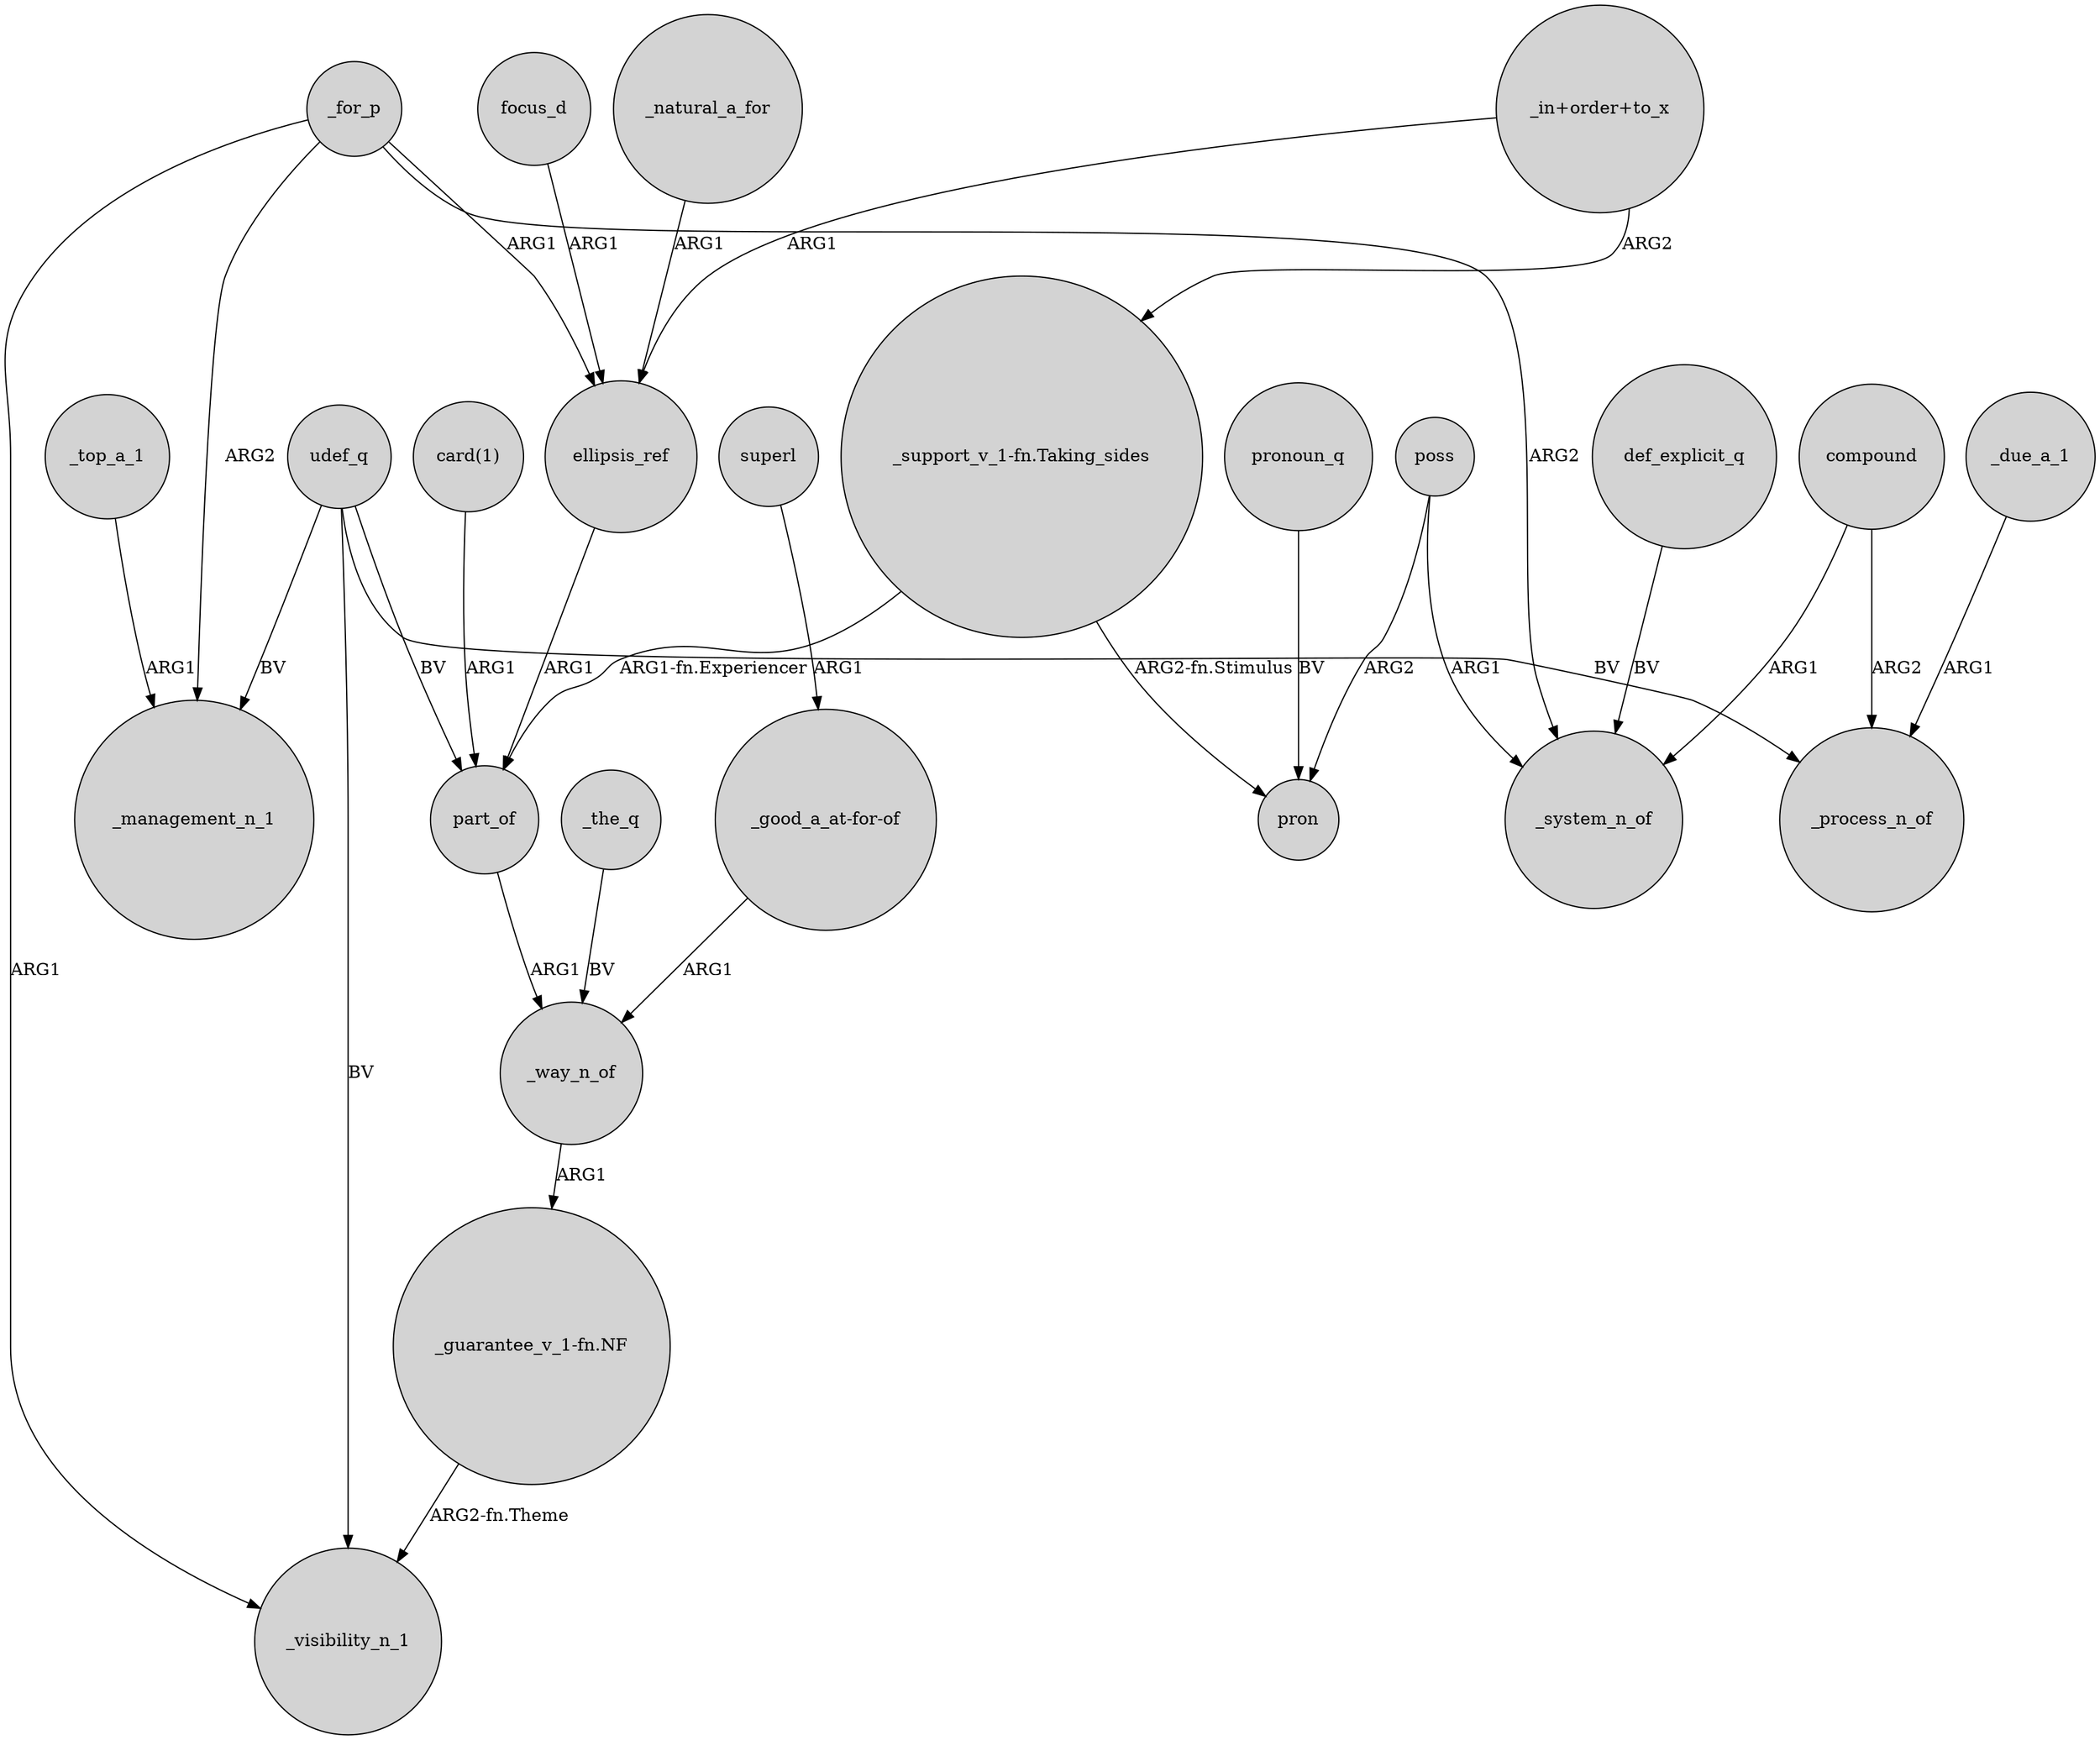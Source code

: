 digraph {
	node [shape=circle style=filled]
	udef_q -> part_of [label=BV]
	poss -> pron [label=ARG2]
	udef_q -> _visibility_n_1 [label=BV]
	_for_p -> _management_n_1 [label=ARG2]
	compound -> _system_n_of [label=ARG1]
	udef_q -> _process_n_of [label=BV]
	_the_q -> _way_n_of [label=BV]
	_natural_a_for -> ellipsis_ref [label=ARG1]
	_top_a_1 -> _management_n_1 [label=ARG1]
	compound -> _process_n_of [label=ARG2]
	poss -> _system_n_of [label=ARG1]
	def_explicit_q -> _system_n_of [label=BV]
	"_in+order+to_x" -> "_support_v_1-fn.Taking_sides" [label=ARG2]
	"_good_a_at-for-of" -> _way_n_of [label=ARG1]
	udef_q -> _management_n_1 [label=BV]
	_for_p -> ellipsis_ref [label=ARG1]
	pronoun_q -> pron [label=BV]
	_way_n_of -> "_guarantee_v_1-fn.NF" [label=ARG1]
	_for_p -> _system_n_of [label=ARG2]
	ellipsis_ref -> part_of [label=ARG1]
	superl -> "_good_a_at-for-of" [label=ARG1]
	_due_a_1 -> _process_n_of [label=ARG1]
	"_in+order+to_x" -> ellipsis_ref [label=ARG1]
	"card(1)" -> part_of [label=ARG1]
	focus_d -> ellipsis_ref [label=ARG1]
	"_guarantee_v_1-fn.NF" -> _visibility_n_1 [label="ARG2-fn.Theme"]
	_for_p -> _visibility_n_1 [label=ARG1]
	"_support_v_1-fn.Taking_sides" -> pron [label="ARG2-fn.Stimulus"]
	"_support_v_1-fn.Taking_sides" -> part_of [label="ARG1-fn.Experiencer"]
	part_of -> _way_n_of [label=ARG1]
}
